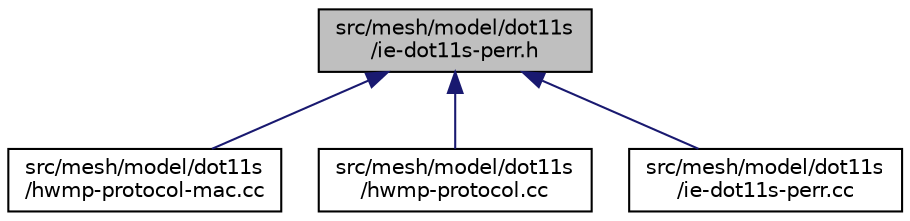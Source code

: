 digraph "src/mesh/model/dot11s/ie-dot11s-perr.h"
{
 // LATEX_PDF_SIZE
  edge [fontname="Helvetica",fontsize="10",labelfontname="Helvetica",labelfontsize="10"];
  node [fontname="Helvetica",fontsize="10",shape=record];
  Node1 [label="src/mesh/model/dot11s\l/ie-dot11s-perr.h",height=0.2,width=0.4,color="black", fillcolor="grey75", style="filled", fontcolor="black",tooltip=" "];
  Node1 -> Node2 [dir="back",color="midnightblue",fontsize="10",style="solid",fontname="Helvetica"];
  Node2 [label="src/mesh/model/dot11s\l/hwmp-protocol-mac.cc",height=0.2,width=0.4,color="black", fillcolor="white", style="filled",URL="$hwmp-protocol-mac_8cc.html",tooltip=" "];
  Node1 -> Node3 [dir="back",color="midnightblue",fontsize="10",style="solid",fontname="Helvetica"];
  Node3 [label="src/mesh/model/dot11s\l/hwmp-protocol.cc",height=0.2,width=0.4,color="black", fillcolor="white", style="filled",URL="$hwmp-protocol_8cc.html",tooltip=" "];
  Node1 -> Node4 [dir="back",color="midnightblue",fontsize="10",style="solid",fontname="Helvetica"];
  Node4 [label="src/mesh/model/dot11s\l/ie-dot11s-perr.cc",height=0.2,width=0.4,color="black", fillcolor="white", style="filled",URL="$ie-dot11s-perr_8cc.html",tooltip=" "];
}
